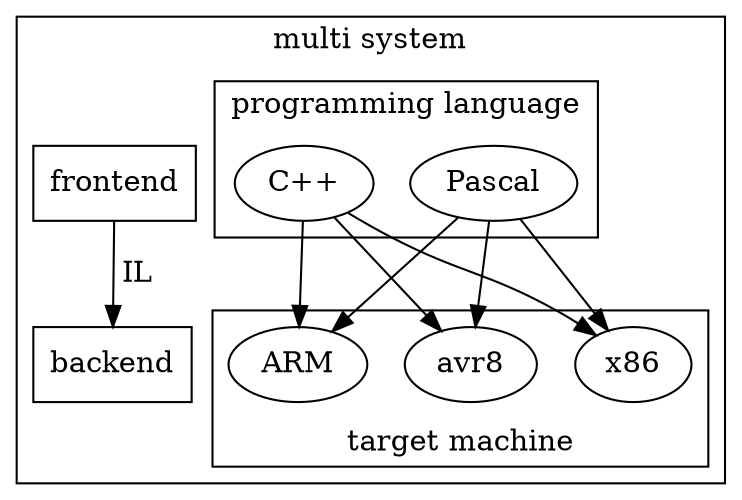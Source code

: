 digraph compiler {
//margin=0; 
pad=0;
rankdir=TB;
compound=true;

//ILopt -> Mopt [label=" IL",ltail=cluster_frontend,lhead=cluster_backend];
 subgraph cluster { label="multi system";
 subgraph cluster_F{ label="programming language";
//  frontend; 
Cpp; Pascal;
 }
 subgraph cluster_B{ label="target machine"; labelloc=b;
//  backend; 
x86; avr8; ARM;
 }
 
 Cpp[label="C++"];
 
 { frontend [shape=box] } -> { backend [shape=box] } [label=" IL"];
 
 //Cpp -> backend;
 Cpp->x86;Cpp -> avr8; Cpp -> ARM; 
 Pascal->x86;Pascal -> avr8; Pascal -> ARM; 
 //{rank=same; frontend; backend;}
 }
}
